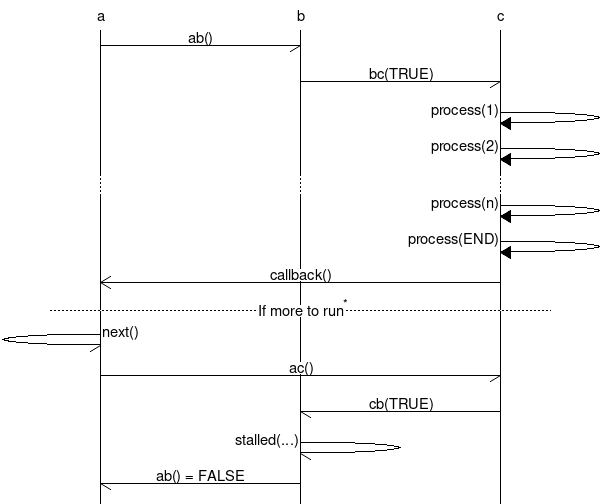 msc {
  a,b,c;
  a->b  [label="ab()"] ;
  b->c  [label="bc(TRUE)"];
  c=>c  [label="process(1)"];
  c=>c  [label="process(2)"];
  ...;
  c=>c  [label="process(n)"];
  c=>c  [label="process(END)"];
  a<<=c [label="callback()"];
  ---   [label="If more to run", ID="*"];
  a->a  [label="next()"];
  a->c  [label="ac()"];
  b<-c  [label="cb(TRUE)"];
  b->b  [label="stalled(...)"];
  a<-b  [label="ab() = FALSE"];
}
